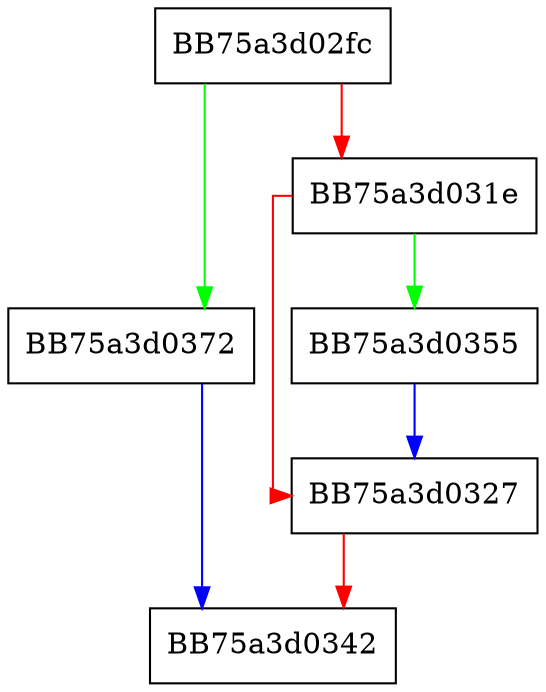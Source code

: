 digraph GetRescanStatus {
  node [shape="box"];
  graph [splines=ortho];
  BB75a3d02fc -> BB75a3d0372 [color="green"];
  BB75a3d02fc -> BB75a3d031e [color="red"];
  BB75a3d031e -> BB75a3d0355 [color="green"];
  BB75a3d031e -> BB75a3d0327 [color="red"];
  BB75a3d0327 -> BB75a3d0342 [color="red"];
  BB75a3d0355 -> BB75a3d0327 [color="blue"];
  BB75a3d0372 -> BB75a3d0342 [color="blue"];
}